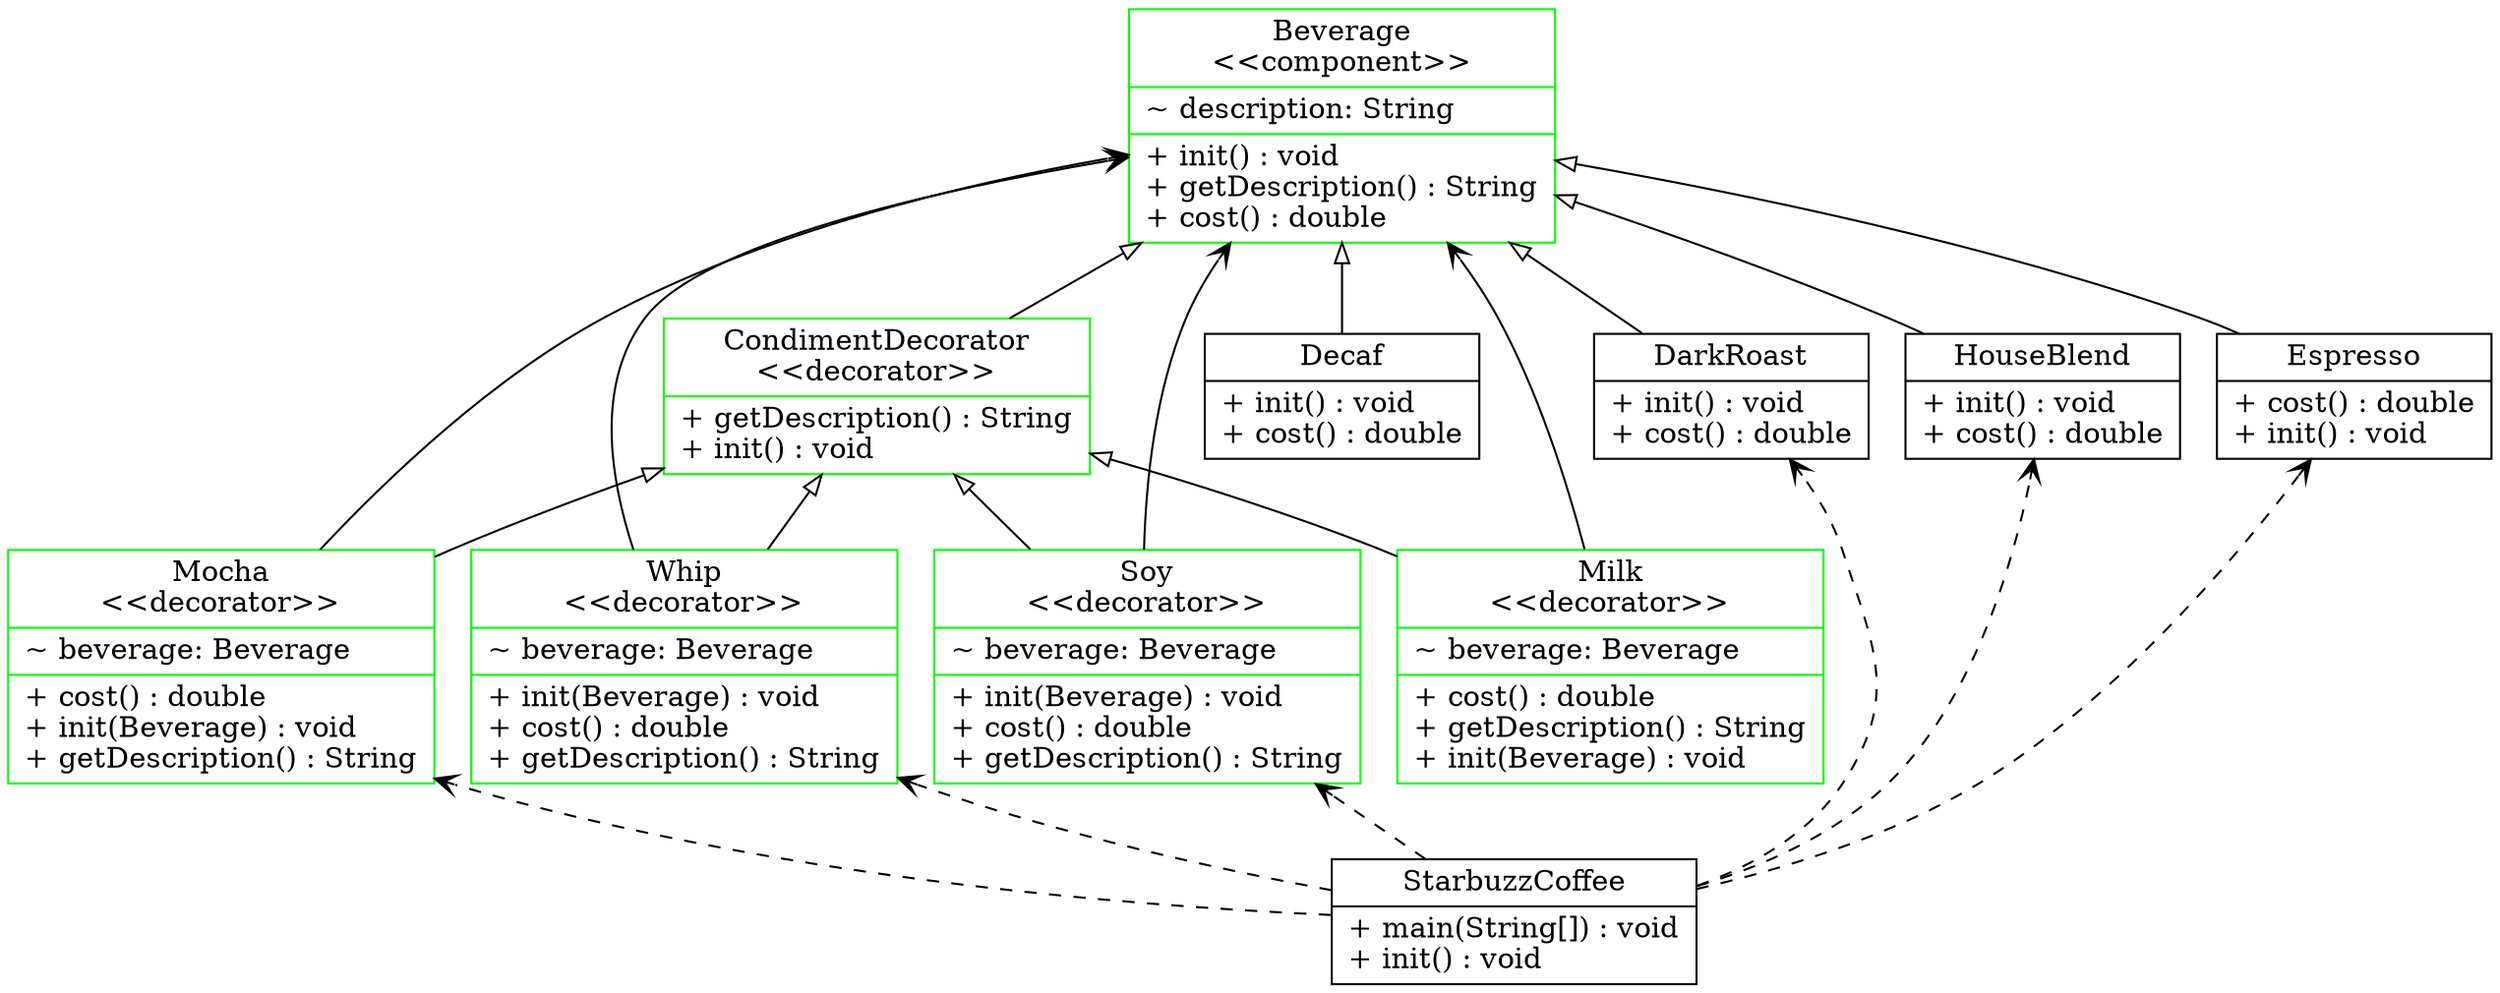 digraph model{
rankdir = BT;
Soy [
shape="record",color=green
label = "{Soy\n\<\<decorator\>\>|~ beverage: Beverage\l|+ init(Beverage) : void\l+ cost() : double\l+ getDescription() : String\l}"
];

Mocha [
shape="record",color=green
label = "{Mocha\n\<\<decorator\>\>|~ beverage: Beverage\l|+ cost() : double\l+ init(Beverage) : void\l+ getDescription() : String\l}"
];

Whip [
shape="record",color=green
label = "{Whip\n\<\<decorator\>\>|~ beverage: Beverage\l|+ init(Beverage) : void\l+ cost() : double\l+ getDescription() : String\l}"
];

HouseBlend [
shape="record",
label = "{HouseBlend| + init() : void\l+ cost() : double\l}"
];

Beverage [
shape="record",color=green
label = "{Beverage\n\<\<component\>\>|~ description: String\l|+ init() : void\l+ getDescription() : String\l+ cost() : double\l}"
];

Decaf [
shape="record",
label = "{Decaf| + init() : void\l+ cost() : double\l}"
];

Espresso [
shape="record",
label = "{Espresso| + cost() : double\l+ init() : void\l}"
];

StarbuzzCoffee [
shape="record",
label = "{StarbuzzCoffee| + main(String[]) : void\l+ init() : void\l}"
];

DarkRoast [
shape="record",
label = "{DarkRoast| + init() : void\l+ cost() : double\l}"
];

CondimentDecorator [
shape="record",color=green
label = "{CondimentDecorator\n\<\<decorator\>\>|+ getDescription() : String\l+ init() : void\l}"
];

Milk [
shape="record",color=green
label = "{Milk\n\<\<decorator\>\>|~ beverage: Beverage\l|+ cost() : double\l+ getDescription() : String\l+ init(Beverage) : void\l}"
];

//writing relations between classes now
CondimentDecorator -> Beverage [arrowhead = "empty"];
DarkRoast -> Beverage [arrowhead = "empty"];
Decaf -> Beverage [arrowhead = "empty"];
Espresso -> Beverage [arrowhead = "empty"];
HouseBlend -> Beverage [arrowhead = "empty"];
Milk -> CondimentDecorator [arrowhead = "empty"];
Milk -> Beverage [arrowhead = "vee"];
Mocha -> CondimentDecorator [arrowhead = "empty"];
Mocha -> Beverage [arrowhead = "vee"];
Soy -> CondimentDecorator [arrowhead = "empty"];
Soy -> Beverage [arrowhead = "vee"];
StarbuzzCoffee -> Espresso [arrowhead = "vee", style = "dashed"];
StarbuzzCoffee -> DarkRoast [arrowhead = "vee", style = "dashed"];
StarbuzzCoffee -> Mocha [arrowhead = "vee", style = "dashed"];
StarbuzzCoffee -> Whip [arrowhead = "vee", style = "dashed"];
StarbuzzCoffee -> HouseBlend [arrowhead = "vee", style = "dashed"];
StarbuzzCoffee -> Soy [arrowhead = "vee", style = "dashed"];
Whip -> CondimentDecorator [arrowhead = "empty"];
Whip -> Beverage [arrowhead = "vee"];
}